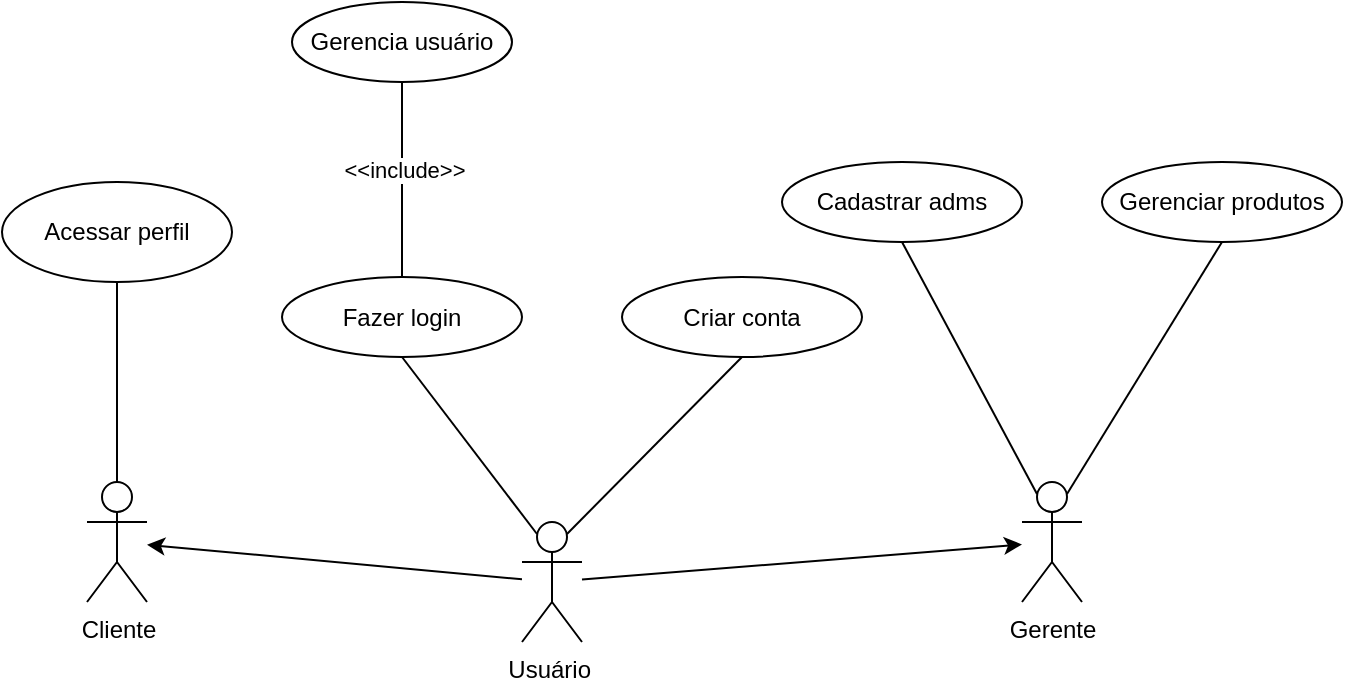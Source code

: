 <mxfile version="21.8.2" type="device">
  <diagram name="Página-1" id="YNyVJTBmWqMZhugmkj5J">
    <mxGraphModel dx="757" dy="571" grid="1" gridSize="10" guides="1" tooltips="1" connect="1" arrows="1" fold="1" page="1" pageScale="1" pageWidth="827" pageHeight="1169" math="0" shadow="0">
      <root>
        <mxCell id="0" />
        <mxCell id="1" parent="0" />
        <mxCell id="RFHN342lPnyR1XRMWOpw-1" value="Cliente" style="shape=umlActor;verticalLabelPosition=bottom;verticalAlign=top;html=1;outlineConnect=0;" vertex="1" parent="1">
          <mxGeometry x="132.5" y="410" width="30" height="60" as="geometry" />
        </mxCell>
        <mxCell id="RFHN342lPnyR1XRMWOpw-2" value="Acessar perfil" style="ellipse;whiteSpace=wrap;html=1;" vertex="1" parent="1">
          <mxGeometry x="90" y="260" width="115" height="50" as="geometry" />
        </mxCell>
        <mxCell id="RFHN342lPnyR1XRMWOpw-3" value="" style="endArrow=none;html=1;rounded=0;entryX=0.5;entryY=1;entryDx=0;entryDy=0;exitX=0.5;exitY=0;exitDx=0;exitDy=0;exitPerimeter=0;" edge="1" parent="1" source="RFHN342lPnyR1XRMWOpw-1" target="RFHN342lPnyR1XRMWOpw-2">
          <mxGeometry width="50" height="50" relative="1" as="geometry">
            <mxPoint x="102.5" y="380" as="sourcePoint" />
            <mxPoint x="152.5" y="330" as="targetPoint" />
          </mxGeometry>
        </mxCell>
        <mxCell id="RFHN342lPnyR1XRMWOpw-4" value="Usuário&amp;nbsp;" style="shape=umlActor;verticalLabelPosition=bottom;verticalAlign=top;html=1;outlineConnect=0;" vertex="1" parent="1">
          <mxGeometry x="350" y="430" width="30" height="60" as="geometry" />
        </mxCell>
        <mxCell id="RFHN342lPnyR1XRMWOpw-5" value="" style="endArrow=classic;html=1;rounded=0;" edge="1" parent="1" source="RFHN342lPnyR1XRMWOpw-4" target="RFHN342lPnyR1XRMWOpw-1">
          <mxGeometry width="50" height="50" relative="1" as="geometry">
            <mxPoint x="290" y="500" as="sourcePoint" />
            <mxPoint x="340" y="450" as="targetPoint" />
          </mxGeometry>
        </mxCell>
        <mxCell id="RFHN342lPnyR1XRMWOpw-6" value="" style="endArrow=none;html=1;rounded=0;exitX=0.25;exitY=0.1;exitDx=0;exitDy=0;exitPerimeter=0;entryX=0.5;entryY=1;entryDx=0;entryDy=0;" edge="1" parent="1" source="RFHN342lPnyR1XRMWOpw-4" target="RFHN342lPnyR1XRMWOpw-8">
          <mxGeometry width="50" height="50" relative="1" as="geometry">
            <mxPoint x="320" y="380" as="sourcePoint" />
            <mxPoint x="300" y="320" as="targetPoint" />
          </mxGeometry>
        </mxCell>
        <mxCell id="RFHN342lPnyR1XRMWOpw-7" value="" style="endArrow=none;html=1;rounded=0;exitX=0.75;exitY=0.1;exitDx=0;exitDy=0;exitPerimeter=0;entryX=0.5;entryY=1;entryDx=0;entryDy=0;" edge="1" parent="1" source="RFHN342lPnyR1XRMWOpw-4" target="RFHN342lPnyR1XRMWOpw-14">
          <mxGeometry width="50" height="50" relative="1" as="geometry">
            <mxPoint x="389" y="430" as="sourcePoint" />
            <mxPoint x="540" y="225" as="targetPoint" />
          </mxGeometry>
        </mxCell>
        <mxCell id="RFHN342lPnyR1XRMWOpw-8" value="Fazer login" style="ellipse;whiteSpace=wrap;html=1;" vertex="1" parent="1">
          <mxGeometry x="230" y="307.5" width="120" height="40" as="geometry" />
        </mxCell>
        <mxCell id="RFHN342lPnyR1XRMWOpw-9" value="" style="endArrow=none;html=1;rounded=0;exitX=0.5;exitY=0;exitDx=0;exitDy=0;entryX=0.5;entryY=1;entryDx=0;entryDy=0;" edge="1" parent="1" source="RFHN342lPnyR1XRMWOpw-8" target="RFHN342lPnyR1XRMWOpw-12">
          <mxGeometry width="50" height="50" relative="1" as="geometry">
            <mxPoint x="330" y="270" as="sourcePoint" />
            <mxPoint x="305" y="230" as="targetPoint" />
          </mxGeometry>
        </mxCell>
        <mxCell id="RFHN342lPnyR1XRMWOpw-11" value="&amp;lt;&amp;lt;include&amp;gt;&amp;gt;" style="edgeLabel;html=1;align=center;verticalAlign=middle;resizable=0;points=[];" vertex="1" connectable="0" parent="RFHN342lPnyR1XRMWOpw-9">
          <mxGeometry x="0.094" y="-1" relative="1" as="geometry">
            <mxPoint as="offset" />
          </mxGeometry>
        </mxCell>
        <mxCell id="RFHN342lPnyR1XRMWOpw-12" value="Gerencia usuário" style="ellipse;whiteSpace=wrap;html=1;" vertex="1" parent="1">
          <mxGeometry x="235" y="170" width="110" height="40" as="geometry" />
        </mxCell>
        <mxCell id="RFHN342lPnyR1XRMWOpw-14" value="Criar conta" style="ellipse;whiteSpace=wrap;html=1;" vertex="1" parent="1">
          <mxGeometry x="400" y="307.5" width="120" height="40" as="geometry" />
        </mxCell>
        <mxCell id="RFHN342lPnyR1XRMWOpw-15" value="" style="endArrow=classic;html=1;rounded=0;" edge="1" parent="1" source="RFHN342lPnyR1XRMWOpw-4" target="RFHN342lPnyR1XRMWOpw-16">
          <mxGeometry width="50" height="50" relative="1" as="geometry">
            <mxPoint x="470" y="520" as="sourcePoint" />
            <mxPoint x="590" y="430" as="targetPoint" />
          </mxGeometry>
        </mxCell>
        <mxCell id="RFHN342lPnyR1XRMWOpw-16" value="Gerente" style="shape=umlActor;verticalLabelPosition=bottom;verticalAlign=top;html=1;outlineConnect=0;" vertex="1" parent="1">
          <mxGeometry x="600" y="410" width="30" height="60" as="geometry" />
        </mxCell>
        <mxCell id="RFHN342lPnyR1XRMWOpw-17" value="" style="endArrow=none;html=1;rounded=0;exitX=0.75;exitY=0.1;exitDx=0;exitDy=0;exitPerimeter=0;entryX=0.5;entryY=1;entryDx=0;entryDy=0;" edge="1" target="RFHN342lPnyR1XRMWOpw-18" parent="1" source="RFHN342lPnyR1XRMWOpw-16">
          <mxGeometry width="50" height="50" relative="1" as="geometry">
            <mxPoint x="625.5" y="410.0" as="sourcePoint" />
            <mxPoint x="740" y="193" as="targetPoint" />
          </mxGeometry>
        </mxCell>
        <mxCell id="RFHN342lPnyR1XRMWOpw-18" value="Gerenciar produtos" style="ellipse;whiteSpace=wrap;html=1;" vertex="1" parent="1">
          <mxGeometry x="640" y="250" width="120" height="40" as="geometry" />
        </mxCell>
        <mxCell id="RFHN342lPnyR1XRMWOpw-19" value="" style="endArrow=none;html=1;rounded=0;exitX=0.25;exitY=0.1;exitDx=0;exitDy=0;exitPerimeter=0;entryX=0.5;entryY=1;entryDx=0;entryDy=0;" edge="1" parent="1" source="RFHN342lPnyR1XRMWOpw-16" target="RFHN342lPnyR1XRMWOpw-20">
          <mxGeometry width="50" height="50" relative="1" as="geometry">
            <mxPoint x="580" y="300" as="sourcePoint" />
            <mxPoint x="540" y="280" as="targetPoint" />
          </mxGeometry>
        </mxCell>
        <mxCell id="RFHN342lPnyR1XRMWOpw-20" value="Cadastrar adms" style="ellipse;whiteSpace=wrap;html=1;" vertex="1" parent="1">
          <mxGeometry x="480" y="250" width="120" height="40" as="geometry" />
        </mxCell>
      </root>
    </mxGraphModel>
  </diagram>
</mxfile>
